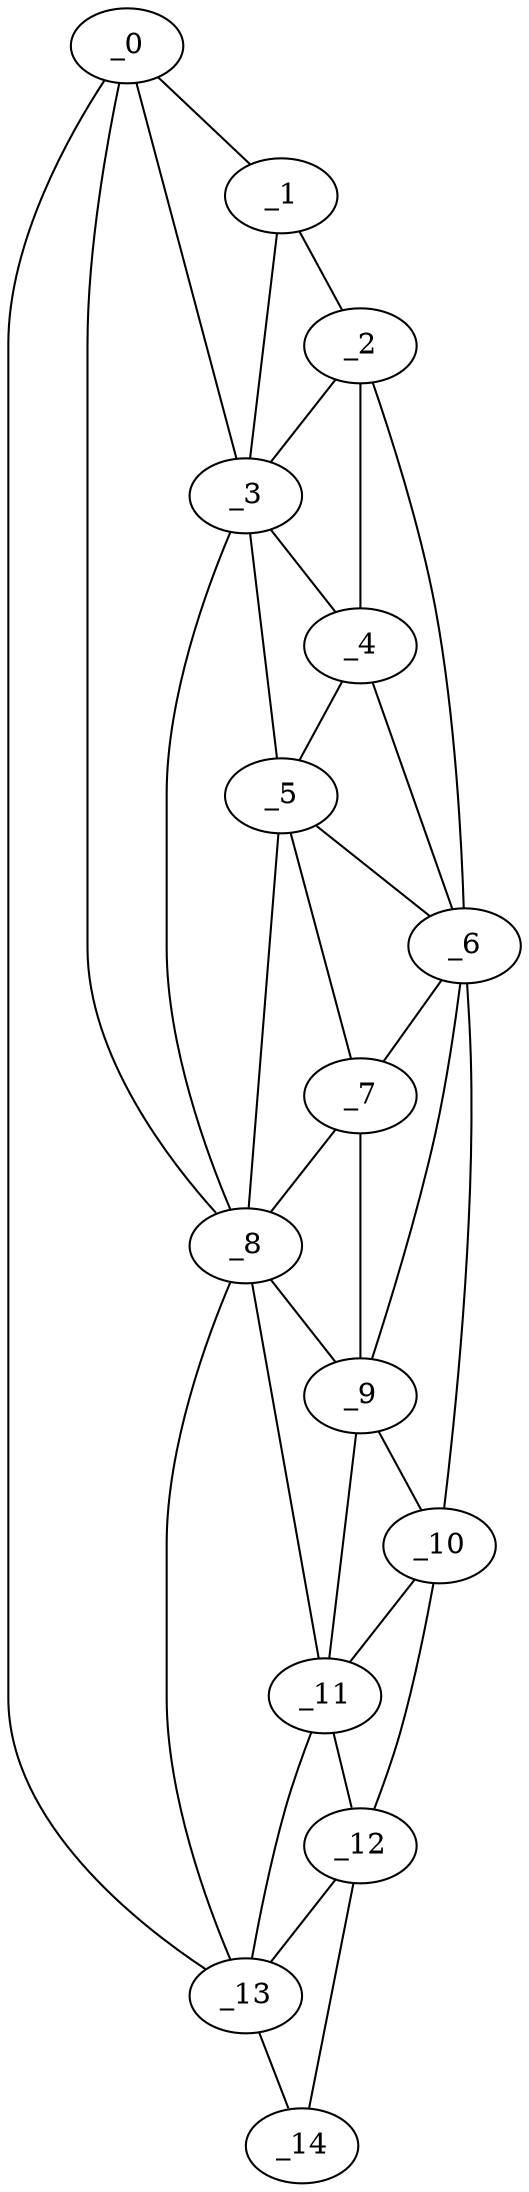 graph "obj42__150.gxl" {
	_0	 [x=5,
		y=83];
	_1	 [x=6,
		y=63];
	_0 -- _1	 [valence=1];
	_3	 [x=13,
		y=78];
	_0 -- _3	 [valence=2];
	_8	 [x=54,
		y=67];
	_0 -- _8	 [valence=2];
	_13	 [x=117,
		y=56];
	_0 -- _13	 [valence=1];
	_2	 [x=11,
		y=59];
	_1 -- _2	 [valence=1];
	_1 -- _3	 [valence=1];
	_2 -- _3	 [valence=1];
	_4	 [x=24,
		y=65];
	_2 -- _4	 [valence=2];
	_6	 [x=40,
		y=40];
	_2 -- _6	 [valence=1];
	_3 -- _4	 [valence=2];
	_5	 [x=34,
		y=62];
	_3 -- _5	 [valence=1];
	_3 -- _8	 [valence=1];
	_4 -- _5	 [valence=2];
	_4 -- _6	 [valence=2];
	_5 -- _6	 [valence=2];
	_7	 [x=47,
		y=49];
	_5 -- _7	 [valence=2];
	_5 -- _8	 [valence=2];
	_6 -- _7	 [valence=2];
	_9	 [x=61,
		y=53];
	_6 -- _9	 [valence=1];
	_10	 [x=91,
		y=38];
	_6 -- _10	 [valence=1];
	_7 -- _8	 [valence=2];
	_7 -- _9	 [valence=2];
	_8 -- _9	 [valence=2];
	_11	 [x=100,
		y=43];
	_8 -- _11	 [valence=2];
	_8 -- _13	 [valence=2];
	_9 -- _10	 [valence=2];
	_9 -- _11	 [valence=2];
	_10 -- _11	 [valence=2];
	_12	 [x=116,
		y=47];
	_10 -- _12	 [valence=1];
	_11 -- _12	 [valence=2];
	_11 -- _13	 [valence=1];
	_12 -- _13	 [valence=2];
	_14	 [x=125,
		y=51];
	_12 -- _14	 [valence=1];
	_13 -- _14	 [valence=1];
}

